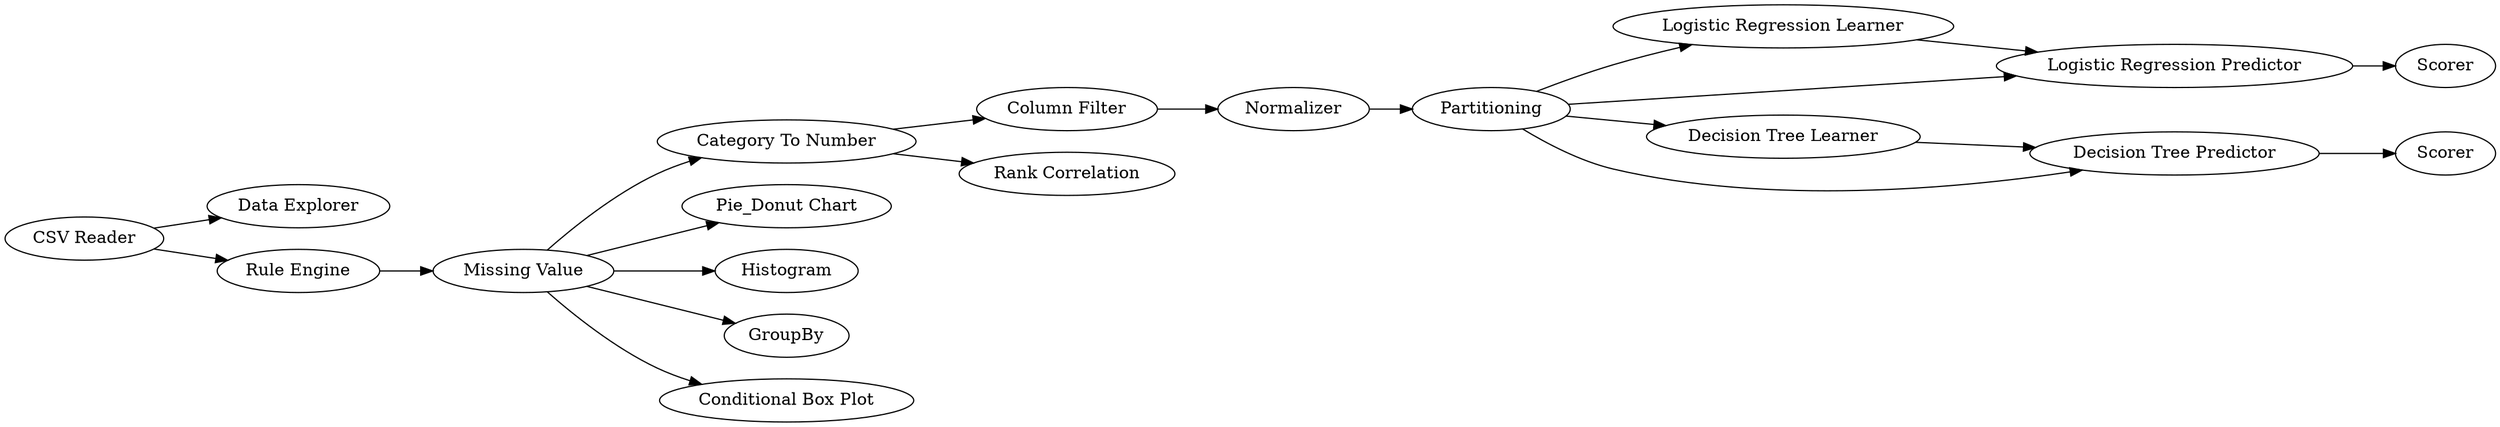 digraph {
	1 [label="CSV Reader"]
	2 [label="Data Explorer"]
	3 [label="Missing Value"]
	4 [label="Category To Number"]
	5 [label="Column Filter"]
	6 [label=Normalizer]
	67 [label="Pie_Donut Chart"]
	68 [label=Histogram]
	71 [label=GroupBy]
	72 [label="Rule Engine"]
	74 [label="Conditional Box Plot"]
	78 [label="Rank Correlation"]
	79 [label=Partitioning]
	80 [label="Logistic Regression Learner"]
	81 [label="Logistic Regression Predictor"]
	82 [label=Scorer]
	84 [label="Decision Tree Learner"]
	85 [label="Decision Tree Predictor"]
	88 [label=Scorer]
	1 -> 2
	1 -> 72
	3 -> 67
	3 -> 71
	3 -> 4
	3 -> 68
	3 -> 74
	4 -> 5
	4 -> 78
	5 -> 6
	6 -> 79
	72 -> 3
	79 -> 85
	79 -> 81
	79 -> 80
	79 -> 84
	80 -> 81
	81 -> 82
	84 -> 85
	85 -> 88
	rankdir=LR
}
